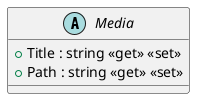 @startuml
abstract class Media {
    + Title : string <<get>> <<set>>
    + Path : string <<get>> <<set>>
}
@enduml
